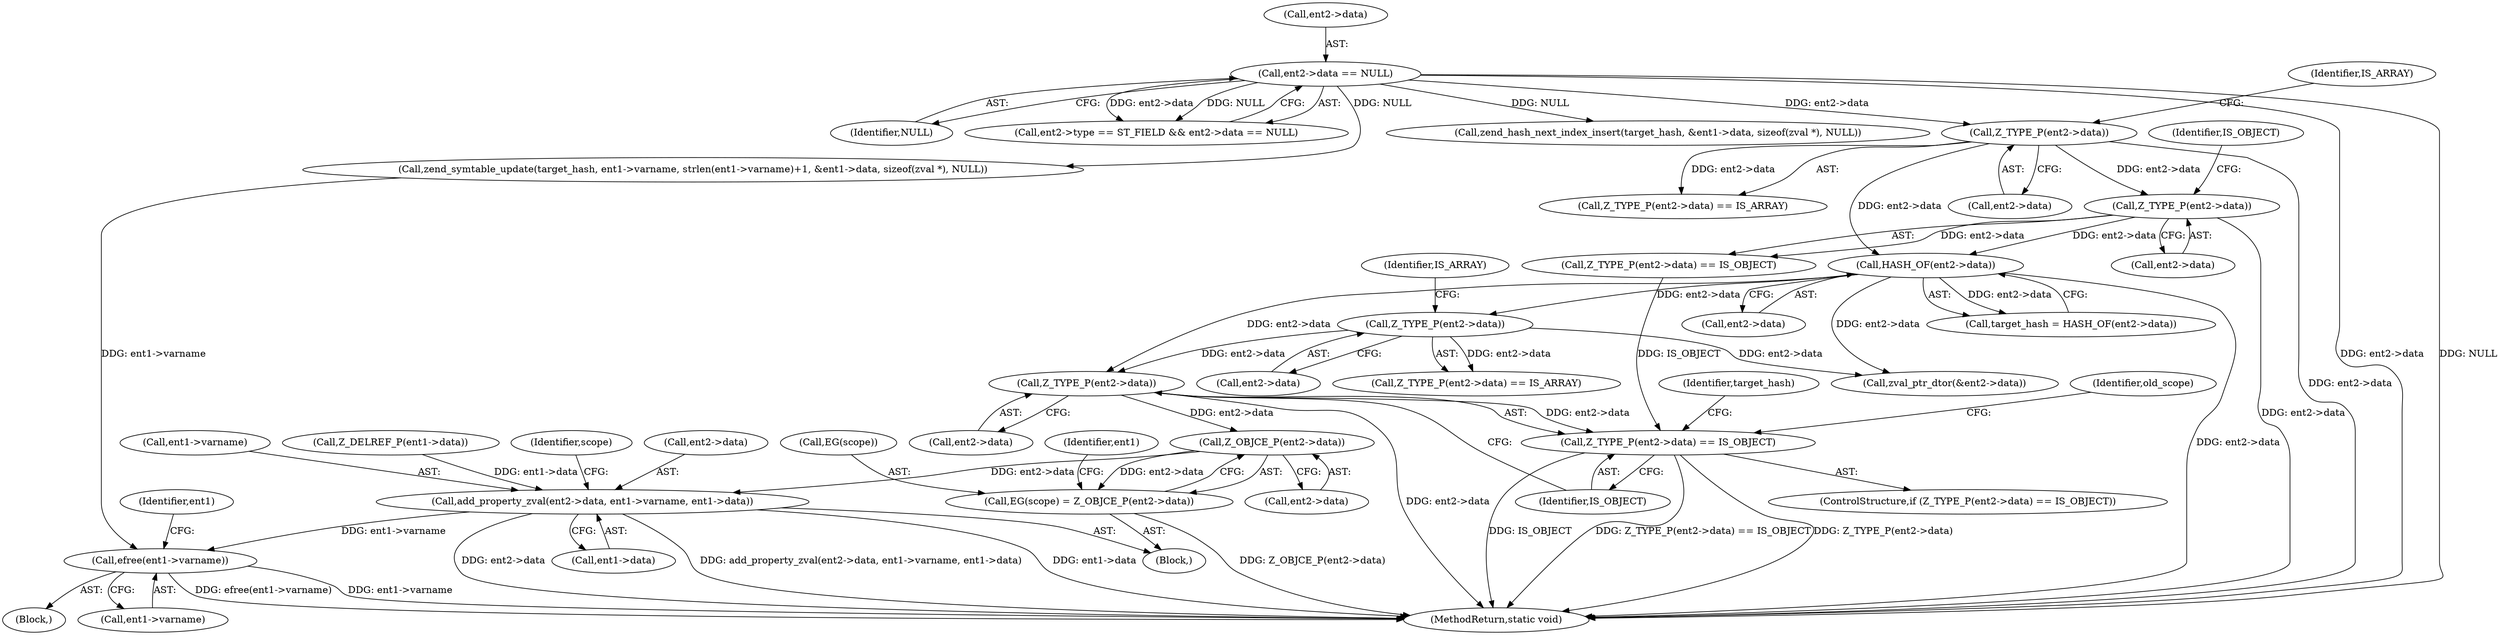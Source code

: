digraph "0_php_b1bd4119bcafab6f9a8f84d92cd65eec3afeface@pointer" {
"1000413" [label="(Call,Z_TYPE_P(ent2->data))"];
"1000293" [label="(Call,HASH_OF(ent2->data))"];
"1000285" [label="(Call,Z_TYPE_P(ent2->data))"];
"1000279" [label="(Call,Z_TYPE_P(ent2->data))"];
"1000262" [label="(Call,ent2->data == NULL)"];
"1000329" [label="(Call,Z_TYPE_P(ent2->data))"];
"1000412" [label="(Call,Z_TYPE_P(ent2->data) == IS_OBJECT)"];
"1000427" [label="(Call,Z_OBJCE_P(ent2->data))"];
"1000424" [label="(Call,EG(scope) = Z_OBJCE_P(ent2->data))"];
"1000435" [label="(Call,add_property_zval(ent2->data, ent1->varname, ent1->data))"];
"1000469" [label="(Call,efree(ent1->varname))"];
"1000285" [label="(Call,Z_TYPE_P(ent2->data))"];
"1000528" [label="(MethodReturn,static void)"];
"1000395" [label="(Call,zval_ptr_dtor(&ent2->data))"];
"1000413" [label="(Call,Z_TYPE_P(ent2->data))"];
"1000452" [label="(Identifier,target_hash)"];
"1000294" [label="(Call,ent2->data)"];
"1000433" [label="(Identifier,ent1)"];
"1000266" [label="(Identifier,NULL)"];
"1000284" [label="(Call,Z_TYPE_P(ent2->data) == IS_OBJECT)"];
"1000425" [label="(Call,EG(scope))"];
"1000286" [label="(Call,ent2->data)"];
"1000436" [label="(Call,ent2->data)"];
"1000278" [label="(Call,Z_TYPE_P(ent2->data) == IS_ARRAY)"];
"1000451" [label="(Call,zend_symtable_update(target_hash, ent1->varname, strlen(ent1->varname)+1, &ent1->data, sizeof(zval *), NULL))"];
"1000333" [label="(Identifier,IS_ARRAY)"];
"1000289" [label="(Identifier,IS_OBJECT)"];
"1000329" [label="(Call,Z_TYPE_P(ent2->data))"];
"1000435" [label="(Call,add_property_zval(ent2->data, ent1->varname, ent1->data))"];
"1000283" [label="(Identifier,IS_ARRAY)"];
"1000262" [label="(Call,ent2->data == NULL)"];
"1000442" [label="(Call,ent1->data)"];
"1000301" [label="(Block,)"];
"1000439" [label="(Call,ent1->varname)"];
"1000263" [label="(Call,ent2->data)"];
"1000411" [label="(ControlStructure,if (Z_TYPE_P(ent2->data) == IS_OBJECT))"];
"1000256" [label="(Call,ent2->type == ST_FIELD && ent2->data == NULL)"];
"1000330" [label="(Call,ent2->data)"];
"1000280" [label="(Call,ent2->data)"];
"1000279" [label="(Call,Z_TYPE_P(ent2->data))"];
"1000414" [label="(Call,ent2->data)"];
"1000469" [label="(Call,efree(ent1->varname))"];
"1000431" [label="(Call,Z_DELREF_P(ent1->data))"];
"1000447" [label="(Identifier,scope)"];
"1000417" [label="(Identifier,IS_OBJECT)"];
"1000418" [label="(Block,)"];
"1000412" [label="(Call,Z_TYPE_P(ent2->data) == IS_OBJECT)"];
"1000485" [label="(Identifier,ent1)"];
"1000475" [label="(Call,zend_hash_next_index_insert(target_hash, &ent1->data, sizeof(zval *), NULL))"];
"1000291" [label="(Call,target_hash = HASH_OF(ent2->data))"];
"1000424" [label="(Call,EG(scope) = Z_OBJCE_P(ent2->data))"];
"1000428" [label="(Call,ent2->data)"];
"1000293" [label="(Call,HASH_OF(ent2->data))"];
"1000427" [label="(Call,Z_OBJCE_P(ent2->data))"];
"1000328" [label="(Call,Z_TYPE_P(ent2->data) == IS_ARRAY)"];
"1000470" [label="(Call,ent1->varname)"];
"1000421" [label="(Identifier,old_scope)"];
"1000413" -> "1000412"  [label="AST: "];
"1000413" -> "1000414"  [label="CFG: "];
"1000414" -> "1000413"  [label="AST: "];
"1000417" -> "1000413"  [label="CFG: "];
"1000413" -> "1000528"  [label="DDG: ent2->data"];
"1000413" -> "1000412"  [label="DDG: ent2->data"];
"1000293" -> "1000413"  [label="DDG: ent2->data"];
"1000329" -> "1000413"  [label="DDG: ent2->data"];
"1000413" -> "1000427"  [label="DDG: ent2->data"];
"1000293" -> "1000291"  [label="AST: "];
"1000293" -> "1000294"  [label="CFG: "];
"1000294" -> "1000293"  [label="AST: "];
"1000291" -> "1000293"  [label="CFG: "];
"1000293" -> "1000528"  [label="DDG: ent2->data"];
"1000293" -> "1000291"  [label="DDG: ent2->data"];
"1000285" -> "1000293"  [label="DDG: ent2->data"];
"1000279" -> "1000293"  [label="DDG: ent2->data"];
"1000293" -> "1000329"  [label="DDG: ent2->data"];
"1000293" -> "1000395"  [label="DDG: ent2->data"];
"1000285" -> "1000284"  [label="AST: "];
"1000285" -> "1000286"  [label="CFG: "];
"1000286" -> "1000285"  [label="AST: "];
"1000289" -> "1000285"  [label="CFG: "];
"1000285" -> "1000528"  [label="DDG: ent2->data"];
"1000285" -> "1000284"  [label="DDG: ent2->data"];
"1000279" -> "1000285"  [label="DDG: ent2->data"];
"1000279" -> "1000278"  [label="AST: "];
"1000279" -> "1000280"  [label="CFG: "];
"1000280" -> "1000279"  [label="AST: "];
"1000283" -> "1000279"  [label="CFG: "];
"1000279" -> "1000528"  [label="DDG: ent2->data"];
"1000279" -> "1000278"  [label="DDG: ent2->data"];
"1000262" -> "1000279"  [label="DDG: ent2->data"];
"1000262" -> "1000256"  [label="AST: "];
"1000262" -> "1000266"  [label="CFG: "];
"1000263" -> "1000262"  [label="AST: "];
"1000266" -> "1000262"  [label="AST: "];
"1000256" -> "1000262"  [label="CFG: "];
"1000262" -> "1000528"  [label="DDG: ent2->data"];
"1000262" -> "1000528"  [label="DDG: NULL"];
"1000262" -> "1000256"  [label="DDG: ent2->data"];
"1000262" -> "1000256"  [label="DDG: NULL"];
"1000262" -> "1000451"  [label="DDG: NULL"];
"1000262" -> "1000475"  [label="DDG: NULL"];
"1000329" -> "1000328"  [label="AST: "];
"1000329" -> "1000330"  [label="CFG: "];
"1000330" -> "1000329"  [label="AST: "];
"1000333" -> "1000329"  [label="CFG: "];
"1000329" -> "1000328"  [label="DDG: ent2->data"];
"1000329" -> "1000395"  [label="DDG: ent2->data"];
"1000412" -> "1000411"  [label="AST: "];
"1000412" -> "1000417"  [label="CFG: "];
"1000417" -> "1000412"  [label="AST: "];
"1000421" -> "1000412"  [label="CFG: "];
"1000452" -> "1000412"  [label="CFG: "];
"1000412" -> "1000528"  [label="DDG: Z_TYPE_P(ent2->data) == IS_OBJECT"];
"1000412" -> "1000528"  [label="DDG: Z_TYPE_P(ent2->data)"];
"1000412" -> "1000528"  [label="DDG: IS_OBJECT"];
"1000284" -> "1000412"  [label="DDG: IS_OBJECT"];
"1000427" -> "1000424"  [label="AST: "];
"1000427" -> "1000428"  [label="CFG: "];
"1000428" -> "1000427"  [label="AST: "];
"1000424" -> "1000427"  [label="CFG: "];
"1000427" -> "1000424"  [label="DDG: ent2->data"];
"1000427" -> "1000435"  [label="DDG: ent2->data"];
"1000424" -> "1000418"  [label="AST: "];
"1000425" -> "1000424"  [label="AST: "];
"1000433" -> "1000424"  [label="CFG: "];
"1000424" -> "1000528"  [label="DDG: Z_OBJCE_P(ent2->data)"];
"1000435" -> "1000418"  [label="AST: "];
"1000435" -> "1000442"  [label="CFG: "];
"1000436" -> "1000435"  [label="AST: "];
"1000439" -> "1000435"  [label="AST: "];
"1000442" -> "1000435"  [label="AST: "];
"1000447" -> "1000435"  [label="CFG: "];
"1000435" -> "1000528"  [label="DDG: ent1->data"];
"1000435" -> "1000528"  [label="DDG: ent2->data"];
"1000435" -> "1000528"  [label="DDG: add_property_zval(ent2->data, ent1->varname, ent1->data)"];
"1000431" -> "1000435"  [label="DDG: ent1->data"];
"1000435" -> "1000469"  [label="DDG: ent1->varname"];
"1000469" -> "1000301"  [label="AST: "];
"1000469" -> "1000470"  [label="CFG: "];
"1000470" -> "1000469"  [label="AST: "];
"1000485" -> "1000469"  [label="CFG: "];
"1000469" -> "1000528"  [label="DDG: efree(ent1->varname)"];
"1000469" -> "1000528"  [label="DDG: ent1->varname"];
"1000451" -> "1000469"  [label="DDG: ent1->varname"];
}
